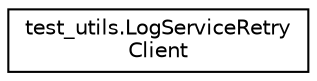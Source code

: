 digraph "Graphical Class Hierarchy"
{
 // LATEX_PDF_SIZE
  edge [fontname="Helvetica",fontsize="10",labelfontname="Helvetica",labelfontsize="10"];
  node [fontname="Helvetica",fontsize="10",shape=record];
  rankdir="LR";
  Node0 [label="test_utils.LogServiceRetry\lClient",height=0.2,width=0.4,color="black", fillcolor="white", style="filled",URL="$classtest__utils_1_1LogServiceRetryClient.html",tooltip=" "];
}
